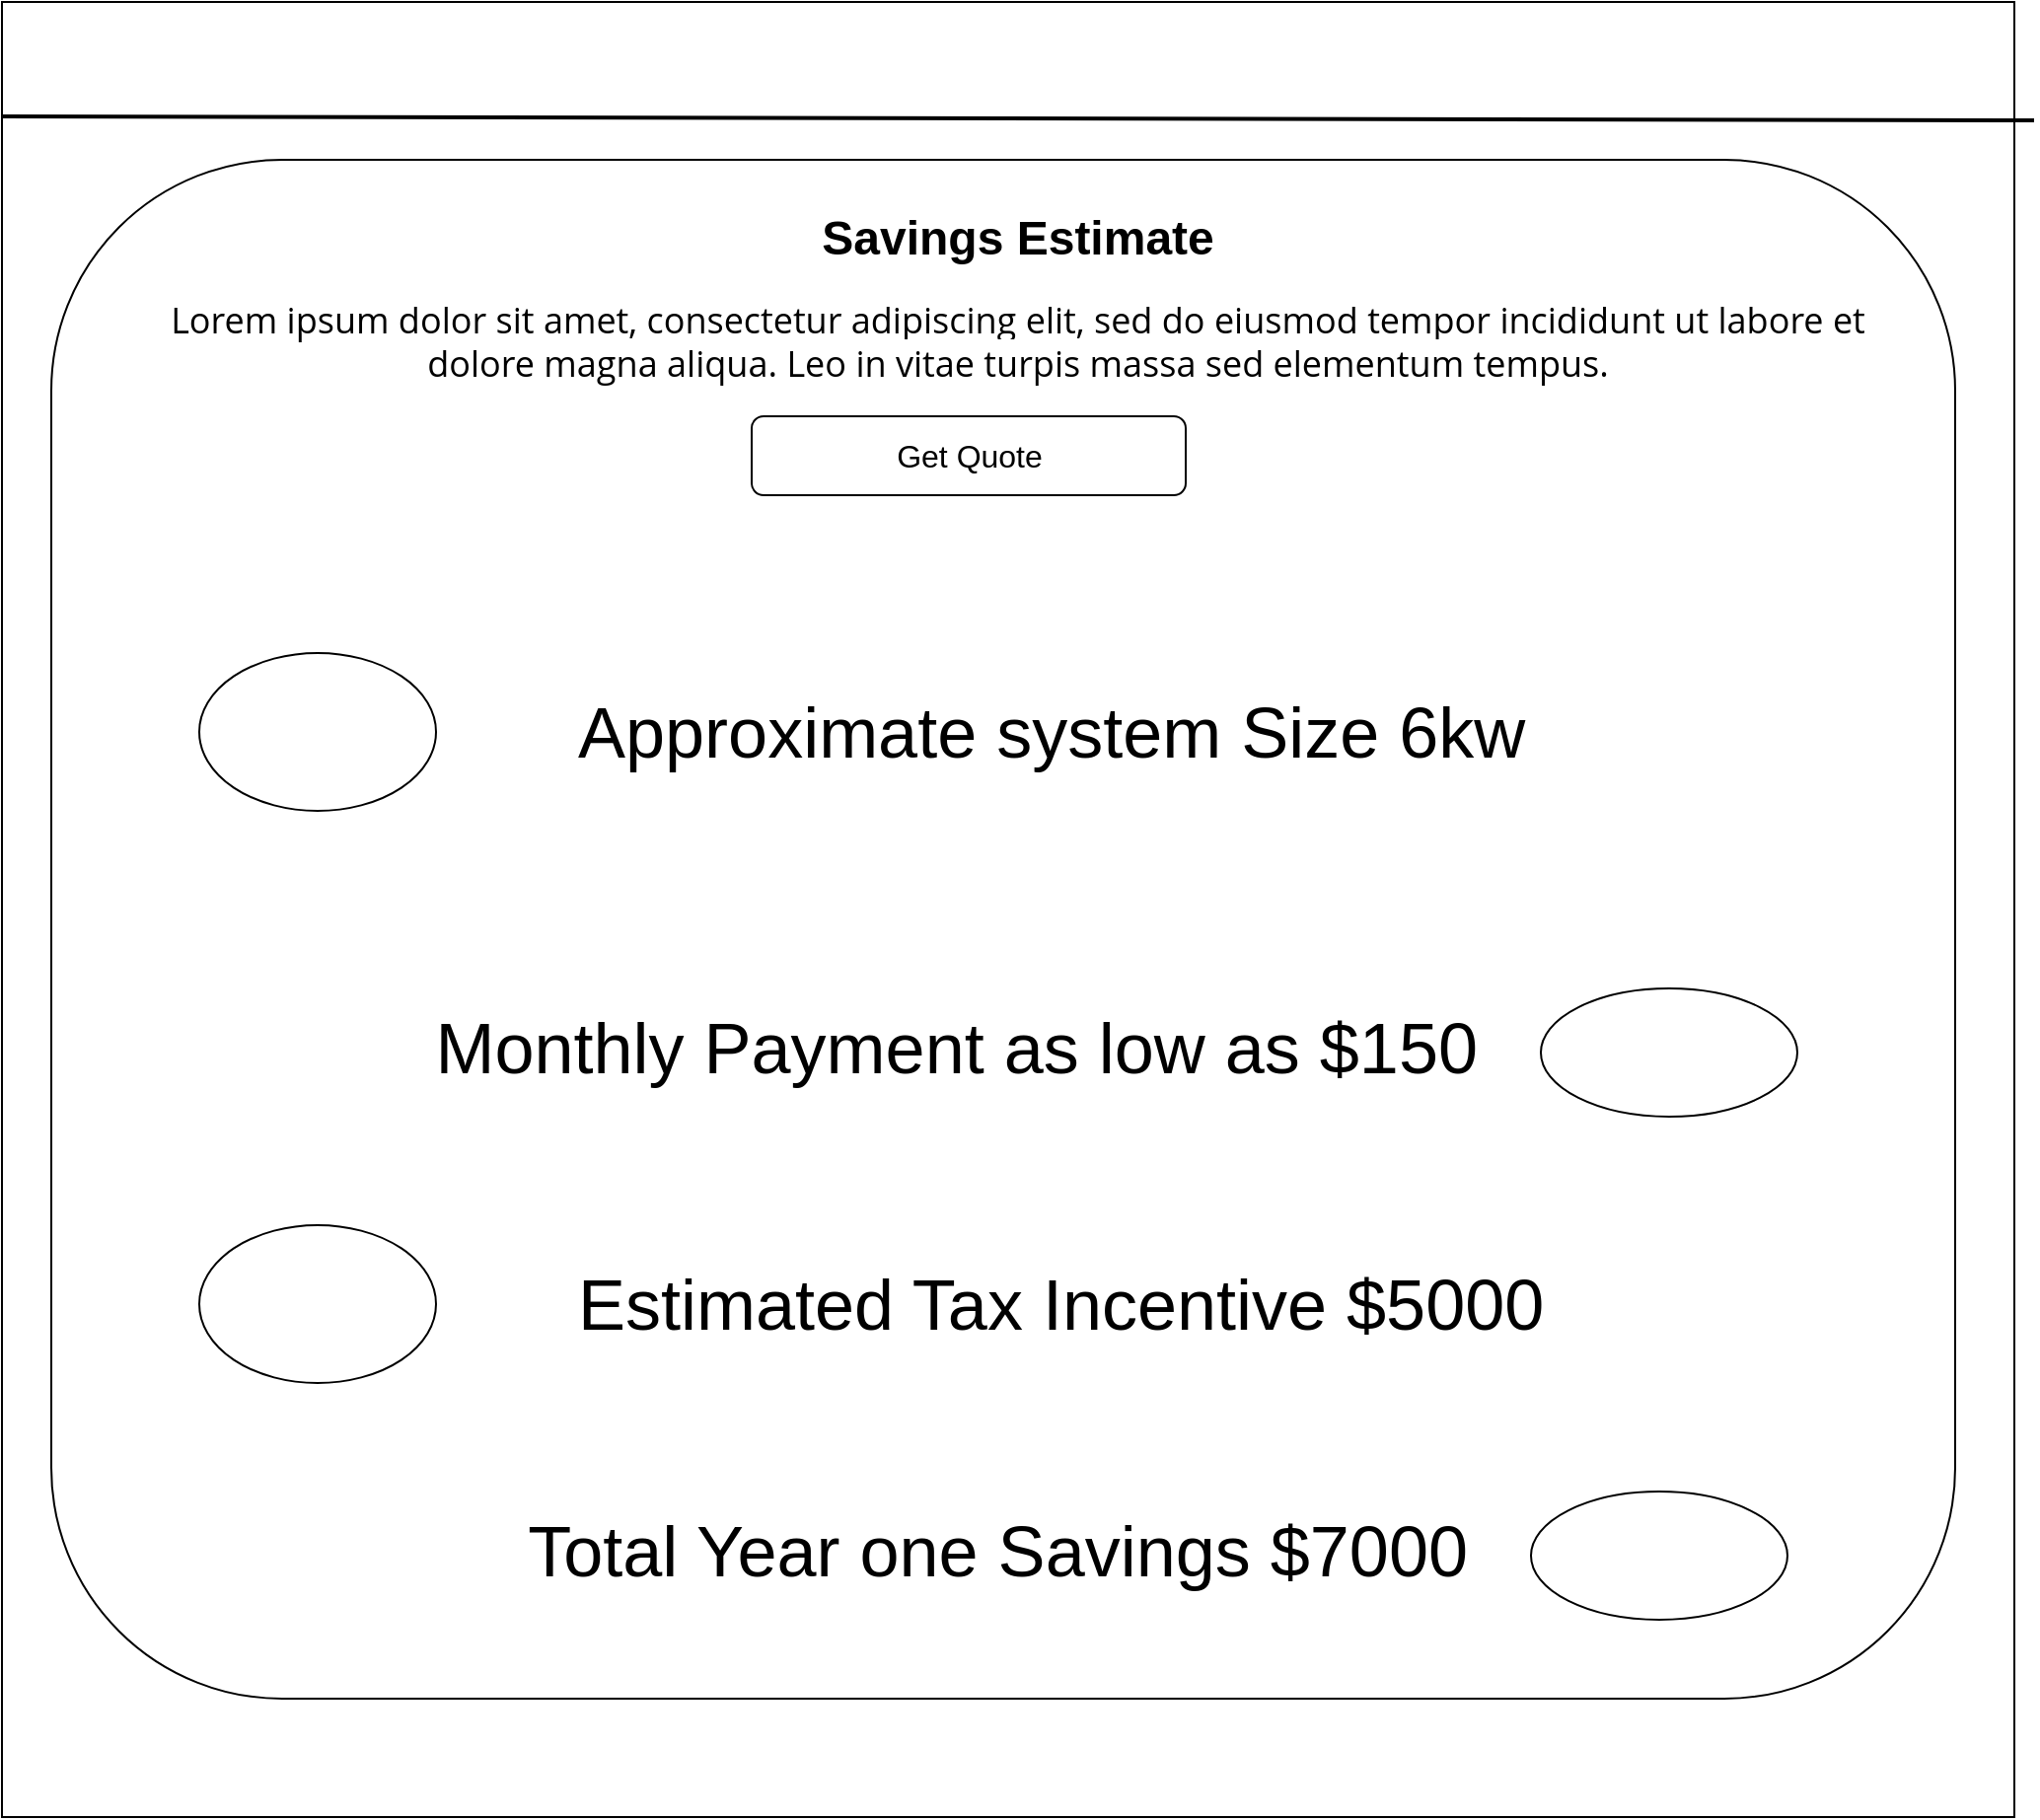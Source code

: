 <mxfile version="14.5.10" type="github">
  <diagram id="oK9_RuAjM1LWYMJg2bsH" name="Page-1">
    <mxGraphModel dx="2401" dy="645" grid="1" gridSize="10" guides="1" tooltips="1" connect="1" arrows="1" fold="1" page="1" pageScale="1" pageWidth="850" pageHeight="1100" math="0" shadow="0">
      <root>
        <mxCell id="0" />
        <mxCell id="1" parent="0" />
        <mxCell id="UAR-V_zltSb3B3a0JyFw-2" value="" style="rounded=0;whiteSpace=wrap;html=1;" vertex="1" parent="1">
          <mxGeometry x="-10" y="600" width="1020" height="920" as="geometry" />
        </mxCell>
        <mxCell id="UAR-V_zltSb3B3a0JyFw-5" value="" style="endArrow=none;html=1;strokeWidth=2;exitX=0;exitY=0.063;exitDx=0;exitDy=0;exitPerimeter=0;" edge="1" parent="1" source="UAR-V_zltSb3B3a0JyFw-2">
          <mxGeometry width="50" height="50" relative="1" as="geometry">
            <mxPoint x="-142.0" y="670" as="sourcePoint" />
            <mxPoint x="1020.0" y="660" as="targetPoint" />
          </mxGeometry>
        </mxCell>
        <mxCell id="UAR-V_zltSb3B3a0JyFw-7" value="" style="rounded=1;whiteSpace=wrap;html=1;" vertex="1" parent="1">
          <mxGeometry x="15" y="680" width="965" height="780" as="geometry" />
        </mxCell>
        <mxCell id="UAR-V_zltSb3B3a0JyFw-9" value="&lt;h1&gt;Savings Estimate&lt;/h1&gt;&lt;p style=&quot;box-sizing: inherit ; border: 0px ; font-family: &amp;#34;open sans&amp;#34; , &amp;#34;arial&amp;#34; , sans-serif ; font-size: 14px ; margin: 0px 0px 1.6rem ; outline: 0px ; padding: 0px ; vertical-align: baseline&quot;&gt;&lt;span style=&quot;font-size: 18px ; background-color: rgb(255 , 255 , 255)&quot;&gt;Lorem ipsum dolor sit amet, consectetur adipiscing elit, sed do eiusmod tempor incididunt ut labore et dolore magna aliqua. Leo in vitae turpis massa sed elementum tempus.&lt;/span&gt;&lt;br&gt;&lt;/p&gt;" style="text;html=1;strokeColor=none;fillColor=none;spacing=5;spacingTop=-20;whiteSpace=wrap;overflow=hidden;rounded=0;align=center;" vertex="1" parent="1">
          <mxGeometry x="70" y="700" width="870" height="190" as="geometry" />
        </mxCell>
        <mxCell id="UAR-V_zltSb3B3a0JyFw-10" value="" style="rounded=1;whiteSpace=wrap;html=1;" vertex="1" parent="1">
          <mxGeometry x="370" y="810" width="220" height="40" as="geometry" />
        </mxCell>
        <mxCell id="UAR-V_zltSb3B3a0JyFw-11" value="&lt;font style=&quot;font-size: 16px&quot;&gt;Get Quote&lt;/font&gt;" style="text;html=1;strokeColor=none;fillColor=none;align=center;verticalAlign=middle;whiteSpace=wrap;rounded=0;" vertex="1" parent="1">
          <mxGeometry x="437.5" y="815" width="85" height="30" as="geometry" />
        </mxCell>
        <mxCell id="UAR-V_zltSb3B3a0JyFw-15" value="" style="ellipse;whiteSpace=wrap;html=1;" vertex="1" parent="1">
          <mxGeometry x="90" y="930" width="120" height="80" as="geometry" />
        </mxCell>
        <mxCell id="UAR-V_zltSb3B3a0JyFw-16" value="&lt;span style=&quot;font-size: 36px&quot;&gt;Approximate system Size 6kw&amp;nbsp;&lt;/span&gt;" style="text;html=1;strokeColor=none;fillColor=none;align=left;verticalAlign=middle;whiteSpace=wrap;rounded=0;" vertex="1" parent="1">
          <mxGeometry x="280" y="935" width="670" height="70" as="geometry" />
        </mxCell>
        <mxCell id="UAR-V_zltSb3B3a0JyFw-17" value="" style="ellipse;whiteSpace=wrap;html=1;" vertex="1" parent="1">
          <mxGeometry x="770" y="1100" width="130" height="65" as="geometry" />
        </mxCell>
        <mxCell id="UAR-V_zltSb3B3a0JyFw-18" value="&lt;span style=&quot;font-size: 36px ; text-align: left&quot;&gt;Monthly Payment as low as $150&lt;/span&gt;" style="text;html=1;strokeColor=none;fillColor=none;align=right;verticalAlign=middle;whiteSpace=wrap;rounded=0;" vertex="1" parent="1">
          <mxGeometry x="70" y="1095" width="670" height="70" as="geometry" />
        </mxCell>
        <mxCell id="UAR-V_zltSb3B3a0JyFw-21" value="" style="ellipse;whiteSpace=wrap;html=1;" vertex="1" parent="1">
          <mxGeometry x="90" y="1220" width="120" height="80" as="geometry" />
        </mxCell>
        <mxCell id="UAR-V_zltSb3B3a0JyFw-22" value="&lt;span style=&quot;font-size: 36px ; text-align: right&quot;&gt;Estimated Tax Incentive $5000&lt;/span&gt;" style="text;html=1;strokeColor=none;fillColor=none;align=left;verticalAlign=middle;whiteSpace=wrap;rounded=0;" vertex="1" parent="1">
          <mxGeometry x="280" y="1225" width="670" height="70" as="geometry" />
        </mxCell>
        <mxCell id="UAR-V_zltSb3B3a0JyFw-25" value="" style="ellipse;whiteSpace=wrap;html=1;" vertex="1" parent="1">
          <mxGeometry x="765" y="1355" width="130" height="65" as="geometry" />
        </mxCell>
        <mxCell id="UAR-V_zltSb3B3a0JyFw-26" value="&lt;span style=&quot;font-size: 36px ; text-align: left&quot;&gt;Total Year one Savings $7000&lt;/span&gt;" style="text;html=1;strokeColor=none;fillColor=none;align=right;verticalAlign=middle;whiteSpace=wrap;rounded=0;" vertex="1" parent="1">
          <mxGeometry x="65" y="1350" width="670" height="70" as="geometry" />
        </mxCell>
      </root>
    </mxGraphModel>
  </diagram>
</mxfile>
